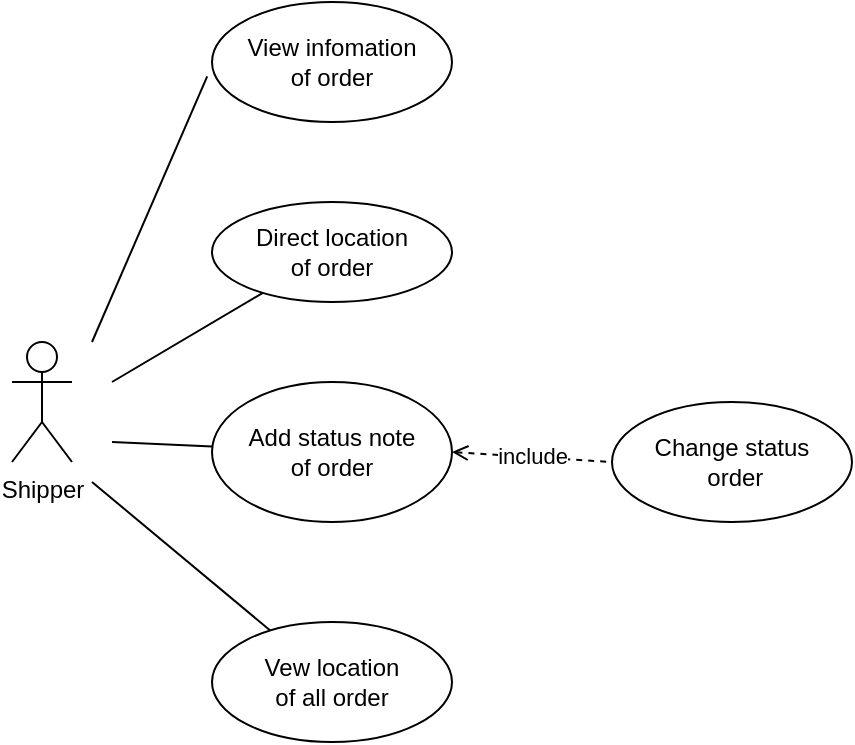 <mxfile version="20.3.0" type="device"><diagram id="V_0ImDtfHybLlsSQ5JiD" name="Page-1"><mxGraphModel dx="1038" dy="689" grid="1" gridSize="10" guides="1" tooltips="1" connect="1" arrows="1" fold="1" page="1" pageScale="1" pageWidth="850" pageHeight="1100" math="0" shadow="0"><root><mxCell id="0"/><mxCell id="1" parent="0"/><mxCell id="pezaq9q7JuEGIwJbumn2-1" value="Shipper" style="shape=umlActor;verticalLabelPosition=bottom;verticalAlign=top;html=1;outlineConnect=0;" vertex="1" parent="1"><mxGeometry x="90" y="260" width="30" height="60" as="geometry"/></mxCell><mxCell id="pezaq9q7JuEGIwJbumn2-3" value="Direct location &lt;br&gt;of order" style="ellipse;whiteSpace=wrap;html=1;" vertex="1" parent="1"><mxGeometry x="190" y="190" width="120" height="50" as="geometry"/></mxCell><mxCell id="pezaq9q7JuEGIwJbumn2-4" value="View infomation &lt;br&gt;of order" style="ellipse;whiteSpace=wrap;html=1;" vertex="1" parent="1"><mxGeometry x="190" y="90" width="120" height="60" as="geometry"/></mxCell><mxCell id="pezaq9q7JuEGIwJbumn2-5" value="Add status note &lt;br&gt;of order" style="ellipse;whiteSpace=wrap;html=1;" vertex="1" parent="1"><mxGeometry x="190" y="280" width="120" height="70" as="geometry"/></mxCell><mxCell id="pezaq9q7JuEGIwJbumn2-6" value="Change status&lt;br&gt;&amp;nbsp;order" style="ellipse;whiteSpace=wrap;html=1;" vertex="1" parent="1"><mxGeometry x="390" y="290" width="120" height="60" as="geometry"/></mxCell><mxCell id="pezaq9q7JuEGIwJbumn2-7" value="include" style="endArrow=none;dashed=1;html=1;rounded=0;exitX=1;exitY=0.5;exitDx=0;exitDy=0;entryX=0;entryY=0.5;entryDx=0;entryDy=0;startArrow=open;startFill=0;" edge="1" parent="1" source="pezaq9q7JuEGIwJbumn2-5" target="pezaq9q7JuEGIwJbumn2-6"><mxGeometry width="50" height="50" relative="1" as="geometry"><mxPoint x="310" y="330" as="sourcePoint"/><mxPoint x="360" y="280" as="targetPoint"/></mxGeometry></mxCell><mxCell id="pezaq9q7JuEGIwJbumn2-8" value="Vew location &lt;br&gt;of all order" style="ellipse;whiteSpace=wrap;html=1;" vertex="1" parent="1"><mxGeometry x="190" y="400" width="120" height="60" as="geometry"/></mxCell><mxCell id="pezaq9q7JuEGIwJbumn2-9" value="" style="endArrow=none;html=1;rounded=0;entryX=-0.02;entryY=0.62;entryDx=0;entryDy=0;entryPerimeter=0;" edge="1" parent="1" target="pezaq9q7JuEGIwJbumn2-4"><mxGeometry width="50" height="50" relative="1" as="geometry"><mxPoint x="130" y="260" as="sourcePoint"/><mxPoint x="450" y="290" as="targetPoint"/></mxGeometry></mxCell><mxCell id="pezaq9q7JuEGIwJbumn2-10" value="" style="endArrow=none;html=1;rounded=0;" edge="1" parent="1" target="pezaq9q7JuEGIwJbumn2-3"><mxGeometry width="50" height="50" relative="1" as="geometry"><mxPoint x="140" y="280" as="sourcePoint"/><mxPoint x="450" y="290" as="targetPoint"/></mxGeometry></mxCell><mxCell id="pezaq9q7JuEGIwJbumn2-11" value="" style="endArrow=none;html=1;rounded=0;" edge="1" parent="1" target="pezaq9q7JuEGIwJbumn2-5"><mxGeometry width="50" height="50" relative="1" as="geometry"><mxPoint x="140" y="310" as="sourcePoint"/><mxPoint x="450" y="290" as="targetPoint"/></mxGeometry></mxCell><mxCell id="pezaq9q7JuEGIwJbumn2-12" value="" style="endArrow=none;html=1;rounded=0;" edge="1" parent="1" target="pezaq9q7JuEGIwJbumn2-8"><mxGeometry width="50" height="50" relative="1" as="geometry"><mxPoint x="130" y="330" as="sourcePoint"/><mxPoint x="450" y="290" as="targetPoint"/></mxGeometry></mxCell></root></mxGraphModel></diagram></mxfile>